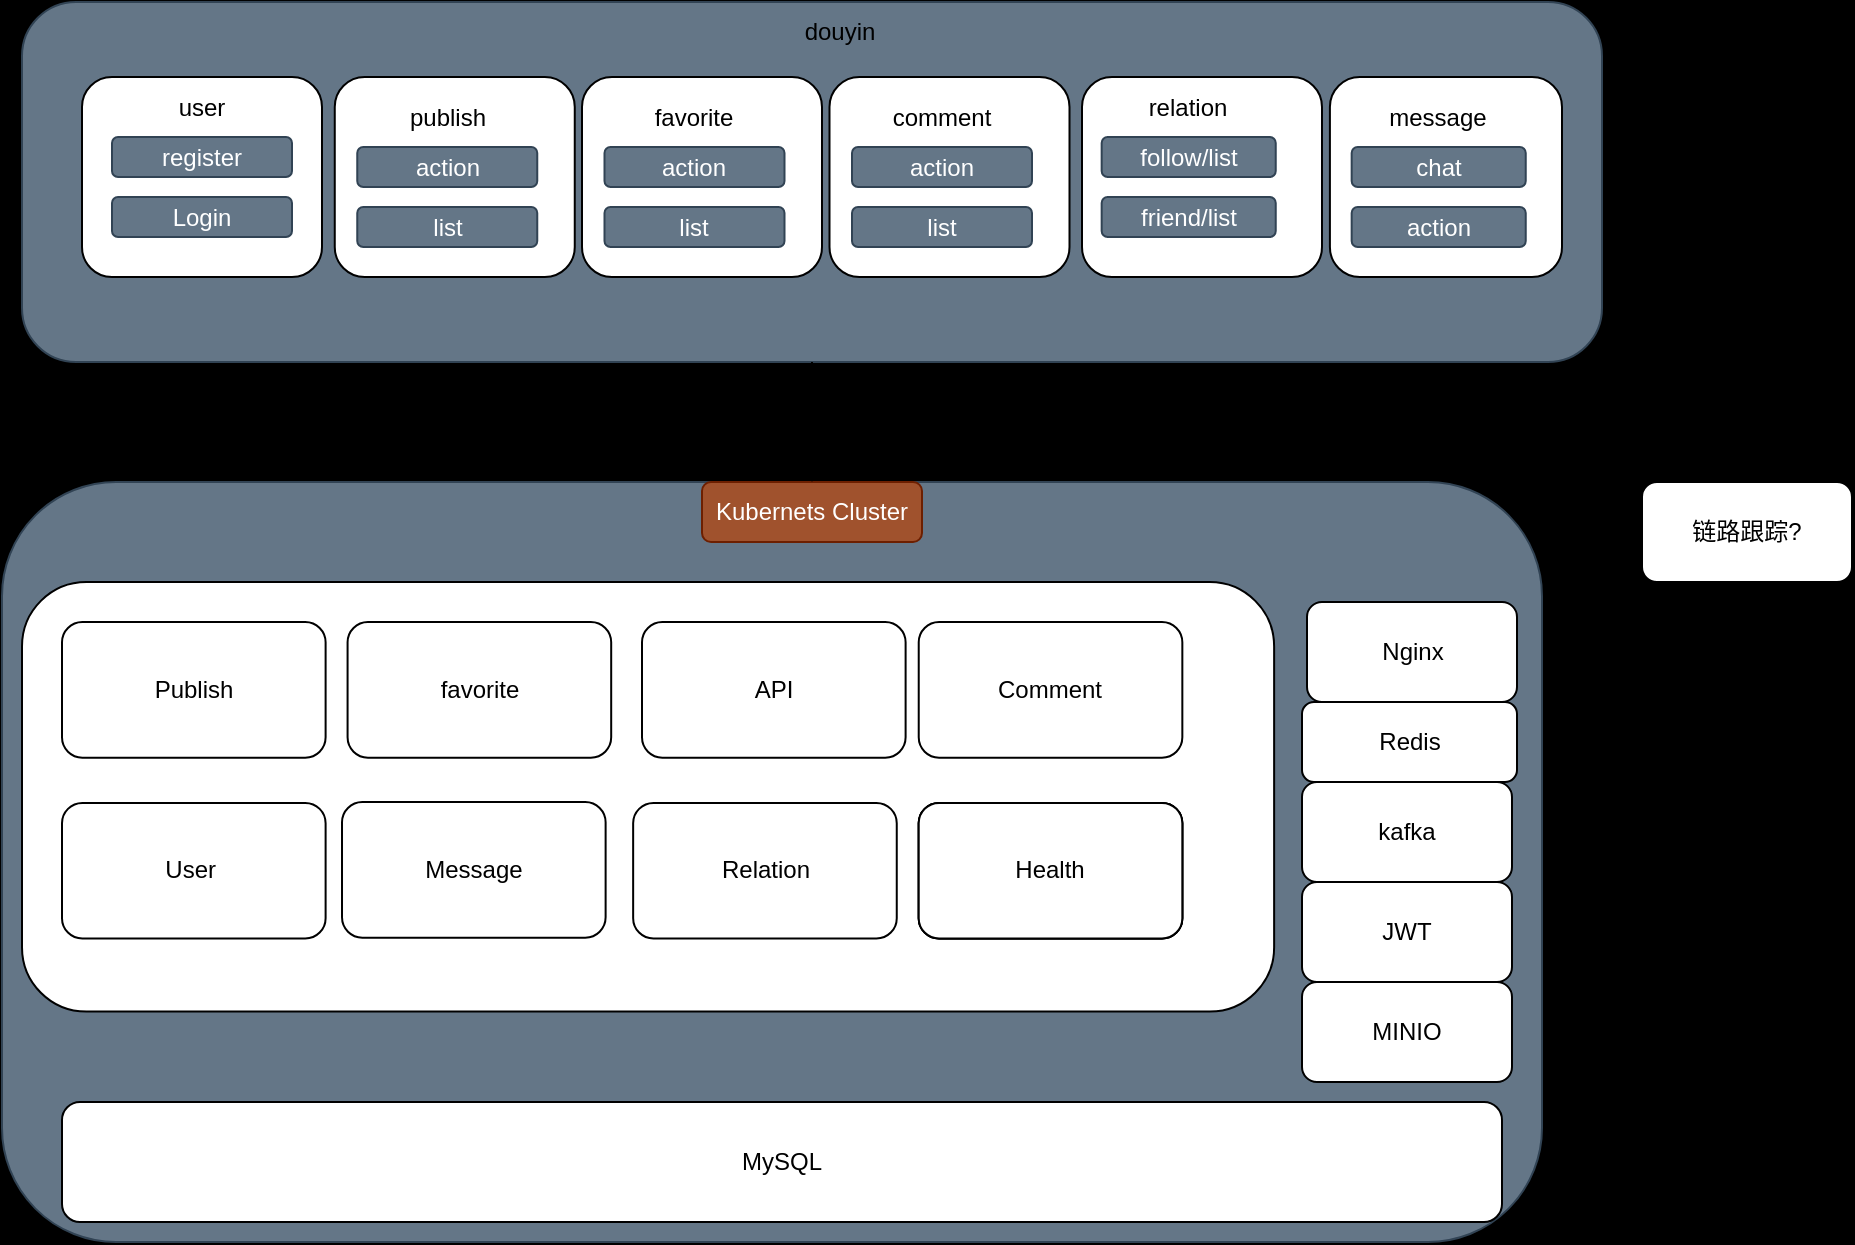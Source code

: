 <mxfile>
    <diagram name="Page-1" id="R-oQhzFSv7XG-evyQhH9">
        <mxGraphModel dx="1653" dy="710" grid="1" gridSize="10" guides="1" tooltips="1" connect="1" arrows="1" fold="1" page="0" pageScale="1" pageWidth="1169" pageHeight="827" background="#000000" math="0" shadow="0">
            <root>
                <mxCell id="0"/>
                <mxCell id="1" parent="0"/>
                <mxCell id="Akr3IfSS3m8vHxKkkIhM-1" value="" style="rounded=1;whiteSpace=wrap;html=1;fillColor=#647687;strokeColor=#314354;fontColor=#ffffff;" parent="1" vertex="1">
                    <mxGeometry x="-50" y="260" width="770" height="380" as="geometry"/>
                </mxCell>
                <mxCell id="Akr3IfSS3m8vHxKkkIhM-2" value="Kubernets Cluster" style="text;html=1;strokeColor=#6D1F00;fillColor=#a0522d;align=center;verticalAlign=middle;whiteSpace=wrap;rounded=1;fontColor=#ffffff;" parent="1" vertex="1">
                    <mxGeometry x="300" y="260" width="110" height="30" as="geometry"/>
                </mxCell>
                <mxCell id="Akr3IfSS3m8vHxKkkIhM-26" value="MySQL" style="rounded=1;whiteSpace=wrap;html=1;" parent="1" vertex="1">
                    <mxGeometry x="-20" y="570" width="720" height="60" as="geometry"/>
                </mxCell>
                <mxCell id="68" value="" style="group" vertex="1" connectable="0" parent="1">
                    <mxGeometry x="-40" y="20" width="790" height="180" as="geometry"/>
                </mxCell>
                <mxCell id="Akr3IfSS3m8vHxKkkIhM-29" value="" style="rounded=1;whiteSpace=wrap;html=1;glass=0;fillColor=#647687;strokeColor=#314354;fontColor=#ffffff;" parent="68" vertex="1">
                    <mxGeometry width="790" height="180" as="geometry"/>
                </mxCell>
                <mxCell id="Akr3IfSS3m8vHxKkkIhM-60" value="douyin" style="text;html=1;strokeColor=none;fillColor=none;align=center;verticalAlign=middle;whiteSpace=wrap;rounded=1;" parent="68" vertex="1">
                    <mxGeometry x="379" width="60" height="30" as="geometry"/>
                </mxCell>
                <mxCell id="26" value="" style="group" vertex="1" connectable="0" parent="68">
                    <mxGeometry x="162.63" y="42.5" width="113.75" height="95" as="geometry"/>
                </mxCell>
                <mxCell id="18" value="" style="rounded=1;whiteSpace=wrap;html=1;" vertex="1" parent="26">
                    <mxGeometry x="-6.25" y="-5" width="120" height="100" as="geometry"/>
                </mxCell>
                <mxCell id="Akr3IfSS3m8vHxKkkIhM-47" value="list" style="rounded=1;whiteSpace=wrap;html=1;glass=0;fillColor=#647687;strokeColor=#314354;fontColor=#ffffff;" parent="26" vertex="1">
                    <mxGeometry x="5" y="60" width="90" height="20" as="geometry"/>
                </mxCell>
                <mxCell id="4" value="action" style="rounded=1;whiteSpace=wrap;html=1;glass=0;fillColor=#647687;strokeColor=#314354;fontColor=#ffffff;" parent="26" vertex="1">
                    <mxGeometry x="5" y="30" width="90" height="20" as="geometry"/>
                </mxCell>
                <mxCell id="15" value="publish" style="text;html=1;strokeColor=none;fillColor=none;align=center;verticalAlign=middle;whiteSpace=wrap;rounded=1;" vertex="1" parent="26">
                    <mxGeometry x="20" width="60" height="30" as="geometry"/>
                </mxCell>
                <mxCell id="27" value="" style="group" vertex="1" connectable="0" parent="68">
                    <mxGeometry x="30" y="37.5" width="120" height="100" as="geometry"/>
                </mxCell>
                <mxCell id="12" value="" style="rounded=1;whiteSpace=wrap;html=1;" vertex="1" parent="27">
                    <mxGeometry width="120" height="100" as="geometry"/>
                </mxCell>
                <mxCell id="3" value="Login" style="rounded=1;whiteSpace=wrap;html=1;glass=0;fillColor=#647687;strokeColor=#314354;fontColor=#ffffff;gradientColor=none;aspect=fixed;" parent="27" vertex="1">
                    <mxGeometry x="15" y="60" width="90" height="20" as="geometry"/>
                </mxCell>
                <mxCell id="16" value="register" style="rounded=1;whiteSpace=wrap;html=1;glass=0;fillColor=#647687;strokeColor=#314354;fontColor=#ffffff;gradientColor=none;aspect=fixed;" vertex="1" parent="27">
                    <mxGeometry x="15" y="30" width="90" height="20" as="geometry"/>
                </mxCell>
                <mxCell id="24" value="user" style="text;html=1;strokeColor=none;fillColor=none;align=center;verticalAlign=middle;whiteSpace=wrap;rounded=1;" vertex="1" parent="27">
                    <mxGeometry x="30" width="60" height="30" as="geometry"/>
                </mxCell>
                <mxCell id="30" value="" style="group" vertex="1" connectable="0" parent="68">
                    <mxGeometry x="286.25" y="42.5" width="113.75" height="95" as="geometry"/>
                </mxCell>
                <mxCell id="31" value="" style="rounded=1;whiteSpace=wrap;html=1;" vertex="1" parent="30">
                    <mxGeometry x="-6.25" y="-5" width="120" height="100" as="geometry"/>
                </mxCell>
                <mxCell id="32" value="list" style="rounded=1;whiteSpace=wrap;html=1;glass=0;fillColor=#647687;strokeColor=#314354;fontColor=#ffffff;" vertex="1" parent="30">
                    <mxGeometry x="5" y="60" width="90" height="20" as="geometry"/>
                </mxCell>
                <mxCell id="33" value="action" style="rounded=1;whiteSpace=wrap;html=1;glass=0;fillColor=#647687;strokeColor=#314354;fontColor=#ffffff;" vertex="1" parent="30">
                    <mxGeometry x="5" y="30" width="90" height="20" as="geometry"/>
                </mxCell>
                <mxCell id="34" value="favorite" style="text;html=1;strokeColor=none;fillColor=none;align=center;verticalAlign=middle;whiteSpace=wrap;rounded=1;" vertex="1" parent="30">
                    <mxGeometry x="20" width="60" height="30" as="geometry"/>
                </mxCell>
                <mxCell id="50" value="" style="group" vertex="1" connectable="0" parent="68">
                    <mxGeometry x="660" y="42.5" width="110" height="95" as="geometry"/>
                </mxCell>
                <mxCell id="51" value="" style="rounded=1;whiteSpace=wrap;html=1;" vertex="1" parent="50">
                    <mxGeometry x="-6.044" y="-5" width="116.044" height="100" as="geometry"/>
                </mxCell>
                <mxCell id="52" value="action" style="rounded=1;whiteSpace=wrap;html=1;glass=0;fillColor=#647687;strokeColor=#314354;fontColor=#ffffff;" vertex="1" parent="50">
                    <mxGeometry x="4.835" y="60" width="87.033" height="20" as="geometry"/>
                </mxCell>
                <mxCell id="53" value="chat" style="rounded=1;whiteSpace=wrap;html=1;glass=0;fillColor=#647687;strokeColor=#314354;fontColor=#ffffff;" vertex="1" parent="50">
                    <mxGeometry x="4.835" y="30" width="87.033" height="20" as="geometry"/>
                </mxCell>
                <mxCell id="54" value="message" style="text;html=1;strokeColor=none;fillColor=none;align=center;verticalAlign=middle;whiteSpace=wrap;rounded=1;" vertex="1" parent="50">
                    <mxGeometry x="19.341" width="58.022" height="30" as="geometry"/>
                </mxCell>
                <mxCell id="36" value="" style="group" vertex="1" connectable="0" parent="68">
                    <mxGeometry x="410" y="42.5" width="320" height="130" as="geometry"/>
                </mxCell>
                <mxCell id="37" value="" style="rounded=1;whiteSpace=wrap;html=1;" vertex="1" parent="36">
                    <mxGeometry x="-6.25" y="-5" width="120" height="100" as="geometry"/>
                </mxCell>
                <mxCell id="38" value="list" style="rounded=1;whiteSpace=wrap;html=1;glass=0;fillColor=#647687;strokeColor=#314354;fontColor=#ffffff;" vertex="1" parent="36">
                    <mxGeometry x="5" y="60" width="90" height="20" as="geometry"/>
                </mxCell>
                <mxCell id="39" value="action" style="rounded=1;whiteSpace=wrap;html=1;glass=0;fillColor=#647687;strokeColor=#314354;fontColor=#ffffff;" vertex="1" parent="36">
                    <mxGeometry x="5" y="30" width="90" height="20" as="geometry"/>
                </mxCell>
                <mxCell id="40" value="comment" style="text;html=1;strokeColor=none;fillColor=none;align=center;verticalAlign=middle;whiteSpace=wrap;rounded=1;" vertex="1" parent="36">
                    <mxGeometry x="20" width="60" height="30" as="geometry"/>
                </mxCell>
                <mxCell id="67" value="" style="group" vertex="1" connectable="0" parent="68">
                    <mxGeometry x="530" y="37.5" width="120" height="100" as="geometry"/>
                </mxCell>
                <mxCell id="63" value="" style="rounded=1;whiteSpace=wrap;html=1;" vertex="1" parent="67">
                    <mxGeometry width="120" height="100" as="geometry"/>
                </mxCell>
                <mxCell id="41" value="" style="group" vertex="1" connectable="0" parent="67">
                    <mxGeometry x="5" width="110" height="95" as="geometry"/>
                </mxCell>
                <mxCell id="61" value="" style="group" vertex="1" connectable="0" parent="41">
                    <mxGeometry x="4.835" width="101.535" height="90" as="geometry"/>
                </mxCell>
                <mxCell id="43" value="friend/list" style="rounded=1;whiteSpace=wrap;html=1;glass=0;fillColor=#647687;strokeColor=#314354;fontColor=#ffffff;" vertex="1" parent="61">
                    <mxGeometry y="60" width="87.033" height="20" as="geometry"/>
                </mxCell>
                <mxCell id="44" value="follow/list" style="rounded=1;whiteSpace=wrap;html=1;glass=0;fillColor=#647687;strokeColor=#314354;fontColor=#ffffff;" vertex="1" parent="61">
                    <mxGeometry y="30" width="87.033" height="20" as="geometry"/>
                </mxCell>
                <mxCell id="49" value="relation" style="text;html=1;strokeColor=none;fillColor=none;align=center;verticalAlign=middle;whiteSpace=wrap;rounded=1;" vertex="1" parent="61">
                    <mxGeometry x="14.505" width="58.022" height="30" as="geometry"/>
                </mxCell>
                <mxCell id="95" value="" style="group" vertex="1" connectable="0" parent="1">
                    <mxGeometry x="-40" y="310" width="670" height="260" as="geometry"/>
                </mxCell>
                <mxCell id="81" value="" style="rounded=1;whiteSpace=wrap;html=1;" vertex="1" parent="95">
                    <mxGeometry width="626.066" height="214.783" as="geometry"/>
                </mxCell>
                <mxCell id="82" value="" style="group" vertex="1" connectable="0" parent="95">
                    <mxGeometry x="20.001" y="20.003" width="637.049" height="226.087" as="geometry"/>
                </mxCell>
                <mxCell id="83" value="Health" style="rounded=1;whiteSpace=wrap;html=1;" vertex="1" parent="82">
                    <mxGeometry x="428.361" y="90.435" width="131.803" height="67.826" as="geometry"/>
                </mxCell>
                <mxCell id="84" value="User&amp;nbsp;" style="rounded=1;whiteSpace=wrap;html=1;" vertex="1" parent="82">
                    <mxGeometry y="90.435" width="131.803" height="67.826" as="geometry"/>
                </mxCell>
                <mxCell id="85" value="Publish" style="rounded=1;whiteSpace=wrap;html=1;" vertex="1" parent="82">
                    <mxGeometry width="131.803" height="67.826" as="geometry"/>
                </mxCell>
                <mxCell id="87" value="favorite" style="rounded=1;whiteSpace=wrap;html=1;" vertex="1" parent="82">
                    <mxGeometry x="142.787" width="131.803" height="67.826" as="geometry"/>
                </mxCell>
                <mxCell id="88" value="Relation" style="rounded=1;whiteSpace=wrap;html=1;" vertex="1" parent="82">
                    <mxGeometry x="285.574" y="90.435" width="131.803" height="67.826" as="geometry"/>
                </mxCell>
                <mxCell id="91" value="Health" style="rounded=1;whiteSpace=wrap;html=1;" vertex="1" parent="82">
                    <mxGeometry x="428.361" y="90.435" width="131.803" height="67.826" as="geometry"/>
                </mxCell>
                <mxCell id="93" value="Health" style="rounded=1;whiteSpace=wrap;html=1;" vertex="1" parent="82">
                    <mxGeometry x="428.361" y="90.435" width="131.803" height="67.826" as="geometry"/>
                </mxCell>
                <mxCell id="94" value="Comment" style="rounded=1;whiteSpace=wrap;html=1;" vertex="1" parent="82">
                    <mxGeometry x="428.364" width="131.803" height="67.826" as="geometry"/>
                </mxCell>
                <mxCell id="89" value="Message" style="rounded=1;whiteSpace=wrap;html=1;" vertex="1" parent="95">
                    <mxGeometry x="160.005" y="110.003" width="131.803" height="67.826" as="geometry"/>
                </mxCell>
                <mxCell id="90" value="API" style="rounded=1;whiteSpace=wrap;html=1;" vertex="1" parent="95">
                    <mxGeometry x="309.998" y="20.008" width="131.803" height="67.826" as="geometry"/>
                </mxCell>
                <mxCell id="98" value="" style="group" vertex="1" connectable="0" parent="1">
                    <mxGeometry x="600" y="320" width="107.5" height="240" as="geometry"/>
                </mxCell>
                <mxCell id="Akr3IfSS3m8vHxKkkIhM-27" value="Redis" style="rounded=1;whiteSpace=wrap;html=1;glass=0;" parent="98" vertex="1">
                    <mxGeometry y="50" width="107.5" height="40" as="geometry"/>
                </mxCell>
                <mxCell id="Akr3IfSS3m8vHxKkkIhM-101" value="kafka" style="rounded=1;whiteSpace=wrap;html=1;glass=0;" parent="98" vertex="1">
                    <mxGeometry y="90" width="105" height="50" as="geometry"/>
                </mxCell>
                <mxCell id="8" value="JWT" style="rounded=1;whiteSpace=wrap;html=1;glass=0;" vertex="1" parent="98">
                    <mxGeometry y="140" width="105" height="50" as="geometry"/>
                </mxCell>
                <mxCell id="9" value="MINIO" style="rounded=1;whiteSpace=wrap;html=1;glass=0;" vertex="1" parent="98">
                    <mxGeometry y="190" width="105" height="50" as="geometry"/>
                </mxCell>
                <mxCell id="97" value="Nginx" style="rounded=1;whiteSpace=wrap;html=1;glass=0;" vertex="1" parent="98">
                    <mxGeometry x="2.5" width="105" height="50" as="geometry"/>
                </mxCell>
                <mxCell id="103" style="edgeStyle=none;html=1;entryX=0.5;entryY=0;entryDx=0;entryDy=0;" edge="1" parent="1" source="Akr3IfSS3m8vHxKkkIhM-29" target="Akr3IfSS3m8vHxKkkIhM-2">
                    <mxGeometry relative="1" as="geometry"/>
                </mxCell>
                <mxCell id="104" value="链路跟踪?" style="rounded=1;whiteSpace=wrap;html=1;glass=0;" vertex="1" parent="1">
                    <mxGeometry x="770" y="260" width="105" height="50" as="geometry"/>
                </mxCell>
            </root>
        </mxGraphModel>
    </diagram>
</mxfile>